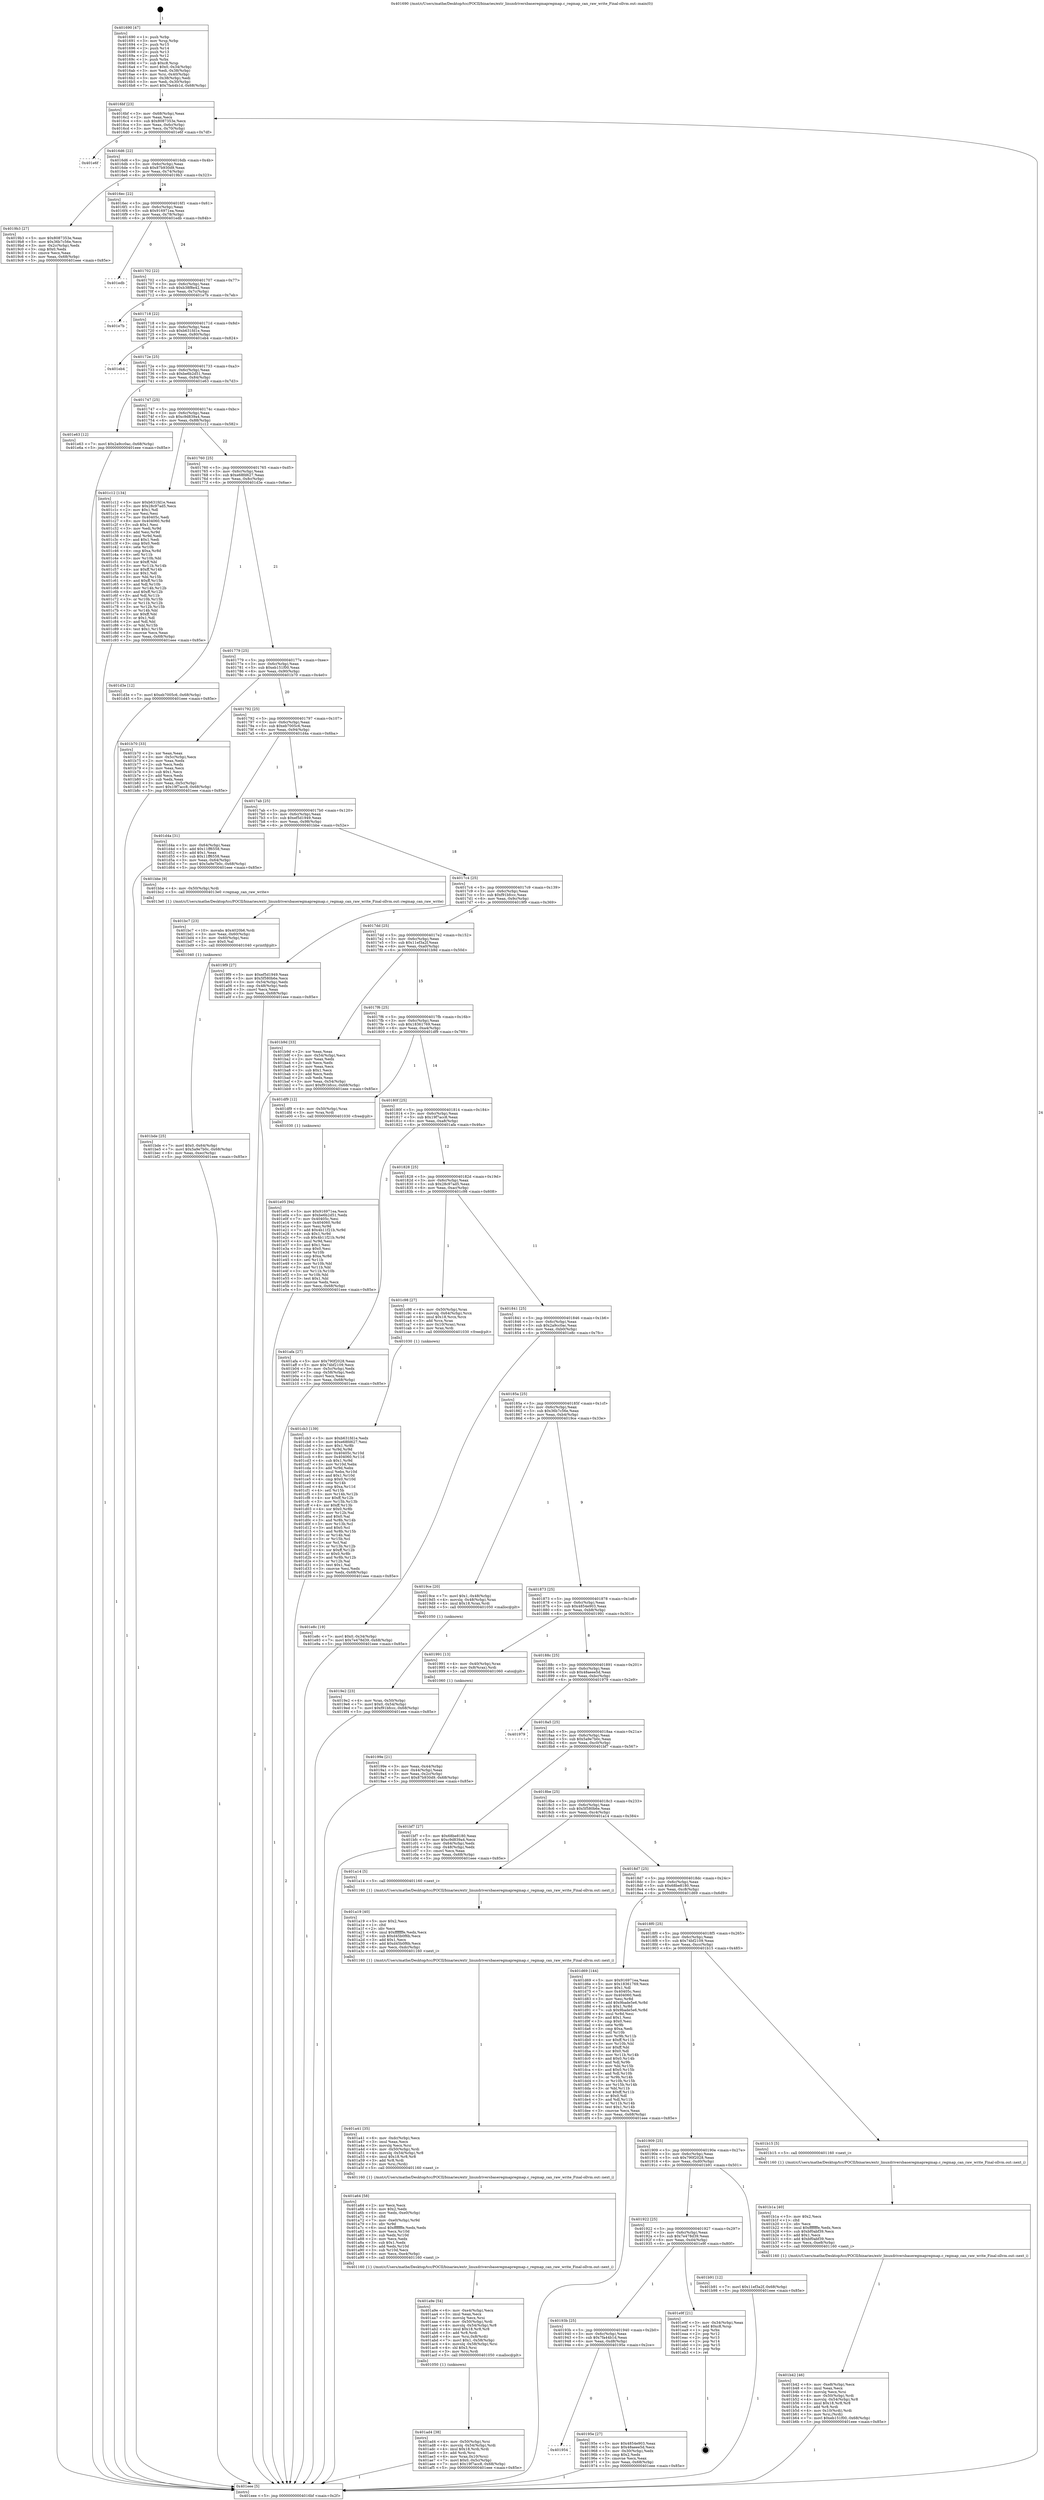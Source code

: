 digraph "0x401690" {
  label = "0x401690 (/mnt/c/Users/mathe/Desktop/tcc/POCII/binaries/extr_linuxdriversbaseregmapregmap.c_regmap_can_raw_write_Final-ollvm.out::main(0))"
  labelloc = "t"
  node[shape=record]

  Entry [label="",width=0.3,height=0.3,shape=circle,fillcolor=black,style=filled]
  "0x4016bf" [label="{
     0x4016bf [23]\l
     | [instrs]\l
     &nbsp;&nbsp;0x4016bf \<+3\>: mov -0x68(%rbp),%eax\l
     &nbsp;&nbsp;0x4016c2 \<+2\>: mov %eax,%ecx\l
     &nbsp;&nbsp;0x4016c4 \<+6\>: sub $0x8087353e,%ecx\l
     &nbsp;&nbsp;0x4016ca \<+3\>: mov %eax,-0x6c(%rbp)\l
     &nbsp;&nbsp;0x4016cd \<+3\>: mov %ecx,-0x70(%rbp)\l
     &nbsp;&nbsp;0x4016d0 \<+6\>: je 0000000000401e6f \<main+0x7df\>\l
  }"]
  "0x401e6f" [label="{
     0x401e6f\l
  }", style=dashed]
  "0x4016d6" [label="{
     0x4016d6 [22]\l
     | [instrs]\l
     &nbsp;&nbsp;0x4016d6 \<+5\>: jmp 00000000004016db \<main+0x4b\>\l
     &nbsp;&nbsp;0x4016db \<+3\>: mov -0x6c(%rbp),%eax\l
     &nbsp;&nbsp;0x4016de \<+5\>: sub $0x87b930d9,%eax\l
     &nbsp;&nbsp;0x4016e3 \<+3\>: mov %eax,-0x74(%rbp)\l
     &nbsp;&nbsp;0x4016e6 \<+6\>: je 00000000004019b3 \<main+0x323\>\l
  }"]
  Exit [label="",width=0.3,height=0.3,shape=circle,fillcolor=black,style=filled,peripheries=2]
  "0x4019b3" [label="{
     0x4019b3 [27]\l
     | [instrs]\l
     &nbsp;&nbsp;0x4019b3 \<+5\>: mov $0x8087353e,%eax\l
     &nbsp;&nbsp;0x4019b8 \<+5\>: mov $0x36b7c56e,%ecx\l
     &nbsp;&nbsp;0x4019bd \<+3\>: mov -0x2c(%rbp),%edx\l
     &nbsp;&nbsp;0x4019c0 \<+3\>: cmp $0x0,%edx\l
     &nbsp;&nbsp;0x4019c3 \<+3\>: cmove %ecx,%eax\l
     &nbsp;&nbsp;0x4019c6 \<+3\>: mov %eax,-0x68(%rbp)\l
     &nbsp;&nbsp;0x4019c9 \<+5\>: jmp 0000000000401eee \<main+0x85e\>\l
  }"]
  "0x4016ec" [label="{
     0x4016ec [22]\l
     | [instrs]\l
     &nbsp;&nbsp;0x4016ec \<+5\>: jmp 00000000004016f1 \<main+0x61\>\l
     &nbsp;&nbsp;0x4016f1 \<+3\>: mov -0x6c(%rbp),%eax\l
     &nbsp;&nbsp;0x4016f4 \<+5\>: sub $0x916971ea,%eax\l
     &nbsp;&nbsp;0x4016f9 \<+3\>: mov %eax,-0x78(%rbp)\l
     &nbsp;&nbsp;0x4016fc \<+6\>: je 0000000000401edb \<main+0x84b\>\l
  }"]
  "0x401e05" [label="{
     0x401e05 [94]\l
     | [instrs]\l
     &nbsp;&nbsp;0x401e05 \<+5\>: mov $0x916971ea,%ecx\l
     &nbsp;&nbsp;0x401e0a \<+5\>: mov $0xbe6b2d51,%edx\l
     &nbsp;&nbsp;0x401e0f \<+7\>: mov 0x40405c,%esi\l
     &nbsp;&nbsp;0x401e16 \<+8\>: mov 0x404060,%r8d\l
     &nbsp;&nbsp;0x401e1e \<+3\>: mov %esi,%r9d\l
     &nbsp;&nbsp;0x401e21 \<+7\>: add $0x4b11f21b,%r9d\l
     &nbsp;&nbsp;0x401e28 \<+4\>: sub $0x1,%r9d\l
     &nbsp;&nbsp;0x401e2c \<+7\>: sub $0x4b11f21b,%r9d\l
     &nbsp;&nbsp;0x401e33 \<+4\>: imul %r9d,%esi\l
     &nbsp;&nbsp;0x401e37 \<+3\>: and $0x1,%esi\l
     &nbsp;&nbsp;0x401e3a \<+3\>: cmp $0x0,%esi\l
     &nbsp;&nbsp;0x401e3d \<+4\>: sete %r10b\l
     &nbsp;&nbsp;0x401e41 \<+4\>: cmp $0xa,%r8d\l
     &nbsp;&nbsp;0x401e45 \<+4\>: setl %r11b\l
     &nbsp;&nbsp;0x401e49 \<+3\>: mov %r10b,%bl\l
     &nbsp;&nbsp;0x401e4c \<+3\>: and %r11b,%bl\l
     &nbsp;&nbsp;0x401e4f \<+3\>: xor %r11b,%r10b\l
     &nbsp;&nbsp;0x401e52 \<+3\>: or %r10b,%bl\l
     &nbsp;&nbsp;0x401e55 \<+3\>: test $0x1,%bl\l
     &nbsp;&nbsp;0x401e58 \<+3\>: cmovne %edx,%ecx\l
     &nbsp;&nbsp;0x401e5b \<+3\>: mov %ecx,-0x68(%rbp)\l
     &nbsp;&nbsp;0x401e5e \<+5\>: jmp 0000000000401eee \<main+0x85e\>\l
  }"]
  "0x401edb" [label="{
     0x401edb\l
  }", style=dashed]
  "0x401702" [label="{
     0x401702 [22]\l
     | [instrs]\l
     &nbsp;&nbsp;0x401702 \<+5\>: jmp 0000000000401707 \<main+0x77\>\l
     &nbsp;&nbsp;0x401707 \<+3\>: mov -0x6c(%rbp),%eax\l
     &nbsp;&nbsp;0x40170a \<+5\>: sub $0xb38f8e42,%eax\l
     &nbsp;&nbsp;0x40170f \<+3\>: mov %eax,-0x7c(%rbp)\l
     &nbsp;&nbsp;0x401712 \<+6\>: je 0000000000401e7b \<main+0x7eb\>\l
  }"]
  "0x401cb3" [label="{
     0x401cb3 [139]\l
     | [instrs]\l
     &nbsp;&nbsp;0x401cb3 \<+5\>: mov $0xb631fd1e,%edx\l
     &nbsp;&nbsp;0x401cb8 \<+5\>: mov $0xe68fd627,%esi\l
     &nbsp;&nbsp;0x401cbd \<+3\>: mov $0x1,%r8b\l
     &nbsp;&nbsp;0x401cc0 \<+3\>: xor %r9d,%r9d\l
     &nbsp;&nbsp;0x401cc3 \<+8\>: mov 0x40405c,%r10d\l
     &nbsp;&nbsp;0x401ccb \<+8\>: mov 0x404060,%r11d\l
     &nbsp;&nbsp;0x401cd3 \<+4\>: sub $0x1,%r9d\l
     &nbsp;&nbsp;0x401cd7 \<+3\>: mov %r10d,%ebx\l
     &nbsp;&nbsp;0x401cda \<+3\>: add %r9d,%ebx\l
     &nbsp;&nbsp;0x401cdd \<+4\>: imul %ebx,%r10d\l
     &nbsp;&nbsp;0x401ce1 \<+4\>: and $0x1,%r10d\l
     &nbsp;&nbsp;0x401ce5 \<+4\>: cmp $0x0,%r10d\l
     &nbsp;&nbsp;0x401ce9 \<+4\>: sete %r14b\l
     &nbsp;&nbsp;0x401ced \<+4\>: cmp $0xa,%r11d\l
     &nbsp;&nbsp;0x401cf1 \<+4\>: setl %r15b\l
     &nbsp;&nbsp;0x401cf5 \<+3\>: mov %r14b,%r12b\l
     &nbsp;&nbsp;0x401cf8 \<+4\>: xor $0xff,%r12b\l
     &nbsp;&nbsp;0x401cfc \<+3\>: mov %r15b,%r13b\l
     &nbsp;&nbsp;0x401cff \<+4\>: xor $0xff,%r13b\l
     &nbsp;&nbsp;0x401d03 \<+4\>: xor $0x0,%r8b\l
     &nbsp;&nbsp;0x401d07 \<+3\>: mov %r12b,%al\l
     &nbsp;&nbsp;0x401d0a \<+2\>: and $0x0,%al\l
     &nbsp;&nbsp;0x401d0c \<+3\>: and %r8b,%r14b\l
     &nbsp;&nbsp;0x401d0f \<+3\>: mov %r13b,%cl\l
     &nbsp;&nbsp;0x401d12 \<+3\>: and $0x0,%cl\l
     &nbsp;&nbsp;0x401d15 \<+3\>: and %r8b,%r15b\l
     &nbsp;&nbsp;0x401d18 \<+3\>: or %r14b,%al\l
     &nbsp;&nbsp;0x401d1b \<+3\>: or %r15b,%cl\l
     &nbsp;&nbsp;0x401d1e \<+2\>: xor %cl,%al\l
     &nbsp;&nbsp;0x401d20 \<+3\>: or %r13b,%r12b\l
     &nbsp;&nbsp;0x401d23 \<+4\>: xor $0xff,%r12b\l
     &nbsp;&nbsp;0x401d27 \<+4\>: or $0x0,%r8b\l
     &nbsp;&nbsp;0x401d2b \<+3\>: and %r8b,%r12b\l
     &nbsp;&nbsp;0x401d2e \<+3\>: or %r12b,%al\l
     &nbsp;&nbsp;0x401d31 \<+2\>: test $0x1,%al\l
     &nbsp;&nbsp;0x401d33 \<+3\>: cmovne %esi,%edx\l
     &nbsp;&nbsp;0x401d36 \<+3\>: mov %edx,-0x68(%rbp)\l
     &nbsp;&nbsp;0x401d39 \<+5\>: jmp 0000000000401eee \<main+0x85e\>\l
  }"]
  "0x401e7b" [label="{
     0x401e7b\l
  }", style=dashed]
  "0x401718" [label="{
     0x401718 [22]\l
     | [instrs]\l
     &nbsp;&nbsp;0x401718 \<+5\>: jmp 000000000040171d \<main+0x8d\>\l
     &nbsp;&nbsp;0x40171d \<+3\>: mov -0x6c(%rbp),%eax\l
     &nbsp;&nbsp;0x401720 \<+5\>: sub $0xb631fd1e,%eax\l
     &nbsp;&nbsp;0x401725 \<+3\>: mov %eax,-0x80(%rbp)\l
     &nbsp;&nbsp;0x401728 \<+6\>: je 0000000000401eb4 \<main+0x824\>\l
  }"]
  "0x401bde" [label="{
     0x401bde [25]\l
     | [instrs]\l
     &nbsp;&nbsp;0x401bde \<+7\>: movl $0x0,-0x64(%rbp)\l
     &nbsp;&nbsp;0x401be5 \<+7\>: movl $0x5a9e7b0c,-0x68(%rbp)\l
     &nbsp;&nbsp;0x401bec \<+6\>: mov %eax,-0xec(%rbp)\l
     &nbsp;&nbsp;0x401bf2 \<+5\>: jmp 0000000000401eee \<main+0x85e\>\l
  }"]
  "0x401eb4" [label="{
     0x401eb4\l
  }", style=dashed]
  "0x40172e" [label="{
     0x40172e [25]\l
     | [instrs]\l
     &nbsp;&nbsp;0x40172e \<+5\>: jmp 0000000000401733 \<main+0xa3\>\l
     &nbsp;&nbsp;0x401733 \<+3\>: mov -0x6c(%rbp),%eax\l
     &nbsp;&nbsp;0x401736 \<+5\>: sub $0xbe6b2d51,%eax\l
     &nbsp;&nbsp;0x40173b \<+6\>: mov %eax,-0x84(%rbp)\l
     &nbsp;&nbsp;0x401741 \<+6\>: je 0000000000401e63 \<main+0x7d3\>\l
  }"]
  "0x401bc7" [label="{
     0x401bc7 [23]\l
     | [instrs]\l
     &nbsp;&nbsp;0x401bc7 \<+10\>: movabs $0x4020b6,%rdi\l
     &nbsp;&nbsp;0x401bd1 \<+3\>: mov %eax,-0x60(%rbp)\l
     &nbsp;&nbsp;0x401bd4 \<+3\>: mov -0x60(%rbp),%esi\l
     &nbsp;&nbsp;0x401bd7 \<+2\>: mov $0x0,%al\l
     &nbsp;&nbsp;0x401bd9 \<+5\>: call 0000000000401040 \<printf@plt\>\l
     | [calls]\l
     &nbsp;&nbsp;0x401040 \{1\} (unknown)\l
  }"]
  "0x401e63" [label="{
     0x401e63 [12]\l
     | [instrs]\l
     &nbsp;&nbsp;0x401e63 \<+7\>: movl $0x2a9cc0ac,-0x68(%rbp)\l
     &nbsp;&nbsp;0x401e6a \<+5\>: jmp 0000000000401eee \<main+0x85e\>\l
  }"]
  "0x401747" [label="{
     0x401747 [25]\l
     | [instrs]\l
     &nbsp;&nbsp;0x401747 \<+5\>: jmp 000000000040174c \<main+0xbc\>\l
     &nbsp;&nbsp;0x40174c \<+3\>: mov -0x6c(%rbp),%eax\l
     &nbsp;&nbsp;0x40174f \<+5\>: sub $0xc9d839a4,%eax\l
     &nbsp;&nbsp;0x401754 \<+6\>: mov %eax,-0x88(%rbp)\l
     &nbsp;&nbsp;0x40175a \<+6\>: je 0000000000401c12 \<main+0x582\>\l
  }"]
  "0x401b42" [label="{
     0x401b42 [46]\l
     | [instrs]\l
     &nbsp;&nbsp;0x401b42 \<+6\>: mov -0xe8(%rbp),%ecx\l
     &nbsp;&nbsp;0x401b48 \<+3\>: imul %eax,%ecx\l
     &nbsp;&nbsp;0x401b4b \<+3\>: movslq %ecx,%rsi\l
     &nbsp;&nbsp;0x401b4e \<+4\>: mov -0x50(%rbp),%rdi\l
     &nbsp;&nbsp;0x401b52 \<+4\>: movslq -0x54(%rbp),%r8\l
     &nbsp;&nbsp;0x401b56 \<+4\>: imul $0x18,%r8,%r8\l
     &nbsp;&nbsp;0x401b5a \<+3\>: add %r8,%rdi\l
     &nbsp;&nbsp;0x401b5d \<+4\>: mov 0x10(%rdi),%rdi\l
     &nbsp;&nbsp;0x401b61 \<+3\>: mov %rsi,(%rdi)\l
     &nbsp;&nbsp;0x401b64 \<+7\>: movl $0xeb151f00,-0x68(%rbp)\l
     &nbsp;&nbsp;0x401b6b \<+5\>: jmp 0000000000401eee \<main+0x85e\>\l
  }"]
  "0x401c12" [label="{
     0x401c12 [134]\l
     | [instrs]\l
     &nbsp;&nbsp;0x401c12 \<+5\>: mov $0xb631fd1e,%eax\l
     &nbsp;&nbsp;0x401c17 \<+5\>: mov $0x28c97ad5,%ecx\l
     &nbsp;&nbsp;0x401c1c \<+2\>: mov $0x1,%dl\l
     &nbsp;&nbsp;0x401c1e \<+2\>: xor %esi,%esi\l
     &nbsp;&nbsp;0x401c20 \<+7\>: mov 0x40405c,%edi\l
     &nbsp;&nbsp;0x401c27 \<+8\>: mov 0x404060,%r8d\l
     &nbsp;&nbsp;0x401c2f \<+3\>: sub $0x1,%esi\l
     &nbsp;&nbsp;0x401c32 \<+3\>: mov %edi,%r9d\l
     &nbsp;&nbsp;0x401c35 \<+3\>: add %esi,%r9d\l
     &nbsp;&nbsp;0x401c38 \<+4\>: imul %r9d,%edi\l
     &nbsp;&nbsp;0x401c3c \<+3\>: and $0x1,%edi\l
     &nbsp;&nbsp;0x401c3f \<+3\>: cmp $0x0,%edi\l
     &nbsp;&nbsp;0x401c42 \<+4\>: sete %r10b\l
     &nbsp;&nbsp;0x401c46 \<+4\>: cmp $0xa,%r8d\l
     &nbsp;&nbsp;0x401c4a \<+4\>: setl %r11b\l
     &nbsp;&nbsp;0x401c4e \<+3\>: mov %r10b,%bl\l
     &nbsp;&nbsp;0x401c51 \<+3\>: xor $0xff,%bl\l
     &nbsp;&nbsp;0x401c54 \<+3\>: mov %r11b,%r14b\l
     &nbsp;&nbsp;0x401c57 \<+4\>: xor $0xff,%r14b\l
     &nbsp;&nbsp;0x401c5b \<+3\>: xor $0x1,%dl\l
     &nbsp;&nbsp;0x401c5e \<+3\>: mov %bl,%r15b\l
     &nbsp;&nbsp;0x401c61 \<+4\>: and $0xff,%r15b\l
     &nbsp;&nbsp;0x401c65 \<+3\>: and %dl,%r10b\l
     &nbsp;&nbsp;0x401c68 \<+3\>: mov %r14b,%r12b\l
     &nbsp;&nbsp;0x401c6b \<+4\>: and $0xff,%r12b\l
     &nbsp;&nbsp;0x401c6f \<+3\>: and %dl,%r11b\l
     &nbsp;&nbsp;0x401c72 \<+3\>: or %r10b,%r15b\l
     &nbsp;&nbsp;0x401c75 \<+3\>: or %r11b,%r12b\l
     &nbsp;&nbsp;0x401c78 \<+3\>: xor %r12b,%r15b\l
     &nbsp;&nbsp;0x401c7b \<+3\>: or %r14b,%bl\l
     &nbsp;&nbsp;0x401c7e \<+3\>: xor $0xff,%bl\l
     &nbsp;&nbsp;0x401c81 \<+3\>: or $0x1,%dl\l
     &nbsp;&nbsp;0x401c84 \<+2\>: and %dl,%bl\l
     &nbsp;&nbsp;0x401c86 \<+3\>: or %bl,%r15b\l
     &nbsp;&nbsp;0x401c89 \<+4\>: test $0x1,%r15b\l
     &nbsp;&nbsp;0x401c8d \<+3\>: cmovne %ecx,%eax\l
     &nbsp;&nbsp;0x401c90 \<+3\>: mov %eax,-0x68(%rbp)\l
     &nbsp;&nbsp;0x401c93 \<+5\>: jmp 0000000000401eee \<main+0x85e\>\l
  }"]
  "0x401760" [label="{
     0x401760 [25]\l
     | [instrs]\l
     &nbsp;&nbsp;0x401760 \<+5\>: jmp 0000000000401765 \<main+0xd5\>\l
     &nbsp;&nbsp;0x401765 \<+3\>: mov -0x6c(%rbp),%eax\l
     &nbsp;&nbsp;0x401768 \<+5\>: sub $0xe68fd627,%eax\l
     &nbsp;&nbsp;0x40176d \<+6\>: mov %eax,-0x8c(%rbp)\l
     &nbsp;&nbsp;0x401773 \<+6\>: je 0000000000401d3e \<main+0x6ae\>\l
  }"]
  "0x401b1a" [label="{
     0x401b1a [40]\l
     | [instrs]\l
     &nbsp;&nbsp;0x401b1a \<+5\>: mov $0x2,%ecx\l
     &nbsp;&nbsp;0x401b1f \<+1\>: cltd\l
     &nbsp;&nbsp;0x401b20 \<+2\>: idiv %ecx\l
     &nbsp;&nbsp;0x401b22 \<+6\>: imul $0xfffffffe,%edx,%ecx\l
     &nbsp;&nbsp;0x401b28 \<+6\>: sub $0xbf0abf39,%ecx\l
     &nbsp;&nbsp;0x401b2e \<+3\>: add $0x1,%ecx\l
     &nbsp;&nbsp;0x401b31 \<+6\>: add $0xbf0abf39,%ecx\l
     &nbsp;&nbsp;0x401b37 \<+6\>: mov %ecx,-0xe8(%rbp)\l
     &nbsp;&nbsp;0x401b3d \<+5\>: call 0000000000401160 \<next_i\>\l
     | [calls]\l
     &nbsp;&nbsp;0x401160 \{1\} (/mnt/c/Users/mathe/Desktop/tcc/POCII/binaries/extr_linuxdriversbaseregmapregmap.c_regmap_can_raw_write_Final-ollvm.out::next_i)\l
  }"]
  "0x401d3e" [label="{
     0x401d3e [12]\l
     | [instrs]\l
     &nbsp;&nbsp;0x401d3e \<+7\>: movl $0xeb7005c6,-0x68(%rbp)\l
     &nbsp;&nbsp;0x401d45 \<+5\>: jmp 0000000000401eee \<main+0x85e\>\l
  }"]
  "0x401779" [label="{
     0x401779 [25]\l
     | [instrs]\l
     &nbsp;&nbsp;0x401779 \<+5\>: jmp 000000000040177e \<main+0xee\>\l
     &nbsp;&nbsp;0x40177e \<+3\>: mov -0x6c(%rbp),%eax\l
     &nbsp;&nbsp;0x401781 \<+5\>: sub $0xeb151f00,%eax\l
     &nbsp;&nbsp;0x401786 \<+6\>: mov %eax,-0x90(%rbp)\l
     &nbsp;&nbsp;0x40178c \<+6\>: je 0000000000401b70 \<main+0x4e0\>\l
  }"]
  "0x401ad4" [label="{
     0x401ad4 [38]\l
     | [instrs]\l
     &nbsp;&nbsp;0x401ad4 \<+4\>: mov -0x50(%rbp),%rsi\l
     &nbsp;&nbsp;0x401ad8 \<+4\>: movslq -0x54(%rbp),%rdi\l
     &nbsp;&nbsp;0x401adc \<+4\>: imul $0x18,%rdi,%rdi\l
     &nbsp;&nbsp;0x401ae0 \<+3\>: add %rdi,%rsi\l
     &nbsp;&nbsp;0x401ae3 \<+4\>: mov %rax,0x10(%rsi)\l
     &nbsp;&nbsp;0x401ae7 \<+7\>: movl $0x0,-0x5c(%rbp)\l
     &nbsp;&nbsp;0x401aee \<+7\>: movl $0x19f7acc8,-0x68(%rbp)\l
     &nbsp;&nbsp;0x401af5 \<+5\>: jmp 0000000000401eee \<main+0x85e\>\l
  }"]
  "0x401b70" [label="{
     0x401b70 [33]\l
     | [instrs]\l
     &nbsp;&nbsp;0x401b70 \<+2\>: xor %eax,%eax\l
     &nbsp;&nbsp;0x401b72 \<+3\>: mov -0x5c(%rbp),%ecx\l
     &nbsp;&nbsp;0x401b75 \<+2\>: mov %eax,%edx\l
     &nbsp;&nbsp;0x401b77 \<+2\>: sub %ecx,%edx\l
     &nbsp;&nbsp;0x401b79 \<+2\>: mov %eax,%ecx\l
     &nbsp;&nbsp;0x401b7b \<+3\>: sub $0x1,%ecx\l
     &nbsp;&nbsp;0x401b7e \<+2\>: add %ecx,%edx\l
     &nbsp;&nbsp;0x401b80 \<+2\>: sub %edx,%eax\l
     &nbsp;&nbsp;0x401b82 \<+3\>: mov %eax,-0x5c(%rbp)\l
     &nbsp;&nbsp;0x401b85 \<+7\>: movl $0x19f7acc8,-0x68(%rbp)\l
     &nbsp;&nbsp;0x401b8c \<+5\>: jmp 0000000000401eee \<main+0x85e\>\l
  }"]
  "0x401792" [label="{
     0x401792 [25]\l
     | [instrs]\l
     &nbsp;&nbsp;0x401792 \<+5\>: jmp 0000000000401797 \<main+0x107\>\l
     &nbsp;&nbsp;0x401797 \<+3\>: mov -0x6c(%rbp),%eax\l
     &nbsp;&nbsp;0x40179a \<+5\>: sub $0xeb7005c6,%eax\l
     &nbsp;&nbsp;0x40179f \<+6\>: mov %eax,-0x94(%rbp)\l
     &nbsp;&nbsp;0x4017a5 \<+6\>: je 0000000000401d4a \<main+0x6ba\>\l
  }"]
  "0x401a9e" [label="{
     0x401a9e [54]\l
     | [instrs]\l
     &nbsp;&nbsp;0x401a9e \<+6\>: mov -0xe4(%rbp),%ecx\l
     &nbsp;&nbsp;0x401aa4 \<+3\>: imul %eax,%ecx\l
     &nbsp;&nbsp;0x401aa7 \<+3\>: movslq %ecx,%rsi\l
     &nbsp;&nbsp;0x401aaa \<+4\>: mov -0x50(%rbp),%rdi\l
     &nbsp;&nbsp;0x401aae \<+4\>: movslq -0x54(%rbp),%r8\l
     &nbsp;&nbsp;0x401ab2 \<+4\>: imul $0x18,%r8,%r8\l
     &nbsp;&nbsp;0x401ab6 \<+3\>: add %r8,%rdi\l
     &nbsp;&nbsp;0x401ab9 \<+4\>: mov %rsi,0x8(%rdi)\l
     &nbsp;&nbsp;0x401abd \<+7\>: movl $0x1,-0x58(%rbp)\l
     &nbsp;&nbsp;0x401ac4 \<+4\>: movslq -0x58(%rbp),%rsi\l
     &nbsp;&nbsp;0x401ac8 \<+4\>: shl $0x3,%rsi\l
     &nbsp;&nbsp;0x401acc \<+3\>: mov %rsi,%rdi\l
     &nbsp;&nbsp;0x401acf \<+5\>: call 0000000000401050 \<malloc@plt\>\l
     | [calls]\l
     &nbsp;&nbsp;0x401050 \{1\} (unknown)\l
  }"]
  "0x401d4a" [label="{
     0x401d4a [31]\l
     | [instrs]\l
     &nbsp;&nbsp;0x401d4a \<+3\>: mov -0x64(%rbp),%eax\l
     &nbsp;&nbsp;0x401d4d \<+5\>: add $0x11ff6558,%eax\l
     &nbsp;&nbsp;0x401d52 \<+3\>: add $0x1,%eax\l
     &nbsp;&nbsp;0x401d55 \<+5\>: sub $0x11ff6558,%eax\l
     &nbsp;&nbsp;0x401d5a \<+3\>: mov %eax,-0x64(%rbp)\l
     &nbsp;&nbsp;0x401d5d \<+7\>: movl $0x5a9e7b0c,-0x68(%rbp)\l
     &nbsp;&nbsp;0x401d64 \<+5\>: jmp 0000000000401eee \<main+0x85e\>\l
  }"]
  "0x4017ab" [label="{
     0x4017ab [25]\l
     | [instrs]\l
     &nbsp;&nbsp;0x4017ab \<+5\>: jmp 00000000004017b0 \<main+0x120\>\l
     &nbsp;&nbsp;0x4017b0 \<+3\>: mov -0x6c(%rbp),%eax\l
     &nbsp;&nbsp;0x4017b3 \<+5\>: sub $0xef5d1949,%eax\l
     &nbsp;&nbsp;0x4017b8 \<+6\>: mov %eax,-0x98(%rbp)\l
     &nbsp;&nbsp;0x4017be \<+6\>: je 0000000000401bbe \<main+0x52e\>\l
  }"]
  "0x401a64" [label="{
     0x401a64 [58]\l
     | [instrs]\l
     &nbsp;&nbsp;0x401a64 \<+2\>: xor %ecx,%ecx\l
     &nbsp;&nbsp;0x401a66 \<+5\>: mov $0x2,%edx\l
     &nbsp;&nbsp;0x401a6b \<+6\>: mov %edx,-0xe0(%rbp)\l
     &nbsp;&nbsp;0x401a71 \<+1\>: cltd\l
     &nbsp;&nbsp;0x401a72 \<+7\>: mov -0xe0(%rbp),%r9d\l
     &nbsp;&nbsp;0x401a79 \<+3\>: idiv %r9d\l
     &nbsp;&nbsp;0x401a7c \<+6\>: imul $0xfffffffe,%edx,%edx\l
     &nbsp;&nbsp;0x401a82 \<+3\>: mov %ecx,%r10d\l
     &nbsp;&nbsp;0x401a85 \<+3\>: sub %edx,%r10d\l
     &nbsp;&nbsp;0x401a88 \<+2\>: mov %ecx,%edx\l
     &nbsp;&nbsp;0x401a8a \<+3\>: sub $0x1,%edx\l
     &nbsp;&nbsp;0x401a8d \<+3\>: add %edx,%r10d\l
     &nbsp;&nbsp;0x401a90 \<+3\>: sub %r10d,%ecx\l
     &nbsp;&nbsp;0x401a93 \<+6\>: mov %ecx,-0xe4(%rbp)\l
     &nbsp;&nbsp;0x401a99 \<+5\>: call 0000000000401160 \<next_i\>\l
     | [calls]\l
     &nbsp;&nbsp;0x401160 \{1\} (/mnt/c/Users/mathe/Desktop/tcc/POCII/binaries/extr_linuxdriversbaseregmapregmap.c_regmap_can_raw_write_Final-ollvm.out::next_i)\l
  }"]
  "0x401bbe" [label="{
     0x401bbe [9]\l
     | [instrs]\l
     &nbsp;&nbsp;0x401bbe \<+4\>: mov -0x50(%rbp),%rdi\l
     &nbsp;&nbsp;0x401bc2 \<+5\>: call 00000000004013e0 \<regmap_can_raw_write\>\l
     | [calls]\l
     &nbsp;&nbsp;0x4013e0 \{1\} (/mnt/c/Users/mathe/Desktop/tcc/POCII/binaries/extr_linuxdriversbaseregmapregmap.c_regmap_can_raw_write_Final-ollvm.out::regmap_can_raw_write)\l
  }"]
  "0x4017c4" [label="{
     0x4017c4 [25]\l
     | [instrs]\l
     &nbsp;&nbsp;0x4017c4 \<+5\>: jmp 00000000004017c9 \<main+0x139\>\l
     &nbsp;&nbsp;0x4017c9 \<+3\>: mov -0x6c(%rbp),%eax\l
     &nbsp;&nbsp;0x4017cc \<+5\>: sub $0xf91bfccc,%eax\l
     &nbsp;&nbsp;0x4017d1 \<+6\>: mov %eax,-0x9c(%rbp)\l
     &nbsp;&nbsp;0x4017d7 \<+6\>: je 00000000004019f9 \<main+0x369\>\l
  }"]
  "0x401a41" [label="{
     0x401a41 [35]\l
     | [instrs]\l
     &nbsp;&nbsp;0x401a41 \<+6\>: mov -0xdc(%rbp),%ecx\l
     &nbsp;&nbsp;0x401a47 \<+3\>: imul %eax,%ecx\l
     &nbsp;&nbsp;0x401a4a \<+3\>: movslq %ecx,%rsi\l
     &nbsp;&nbsp;0x401a4d \<+4\>: mov -0x50(%rbp),%rdi\l
     &nbsp;&nbsp;0x401a51 \<+4\>: movslq -0x54(%rbp),%r8\l
     &nbsp;&nbsp;0x401a55 \<+4\>: imul $0x18,%r8,%r8\l
     &nbsp;&nbsp;0x401a59 \<+3\>: add %r8,%rdi\l
     &nbsp;&nbsp;0x401a5c \<+3\>: mov %rsi,(%rdi)\l
     &nbsp;&nbsp;0x401a5f \<+5\>: call 0000000000401160 \<next_i\>\l
     | [calls]\l
     &nbsp;&nbsp;0x401160 \{1\} (/mnt/c/Users/mathe/Desktop/tcc/POCII/binaries/extr_linuxdriversbaseregmapregmap.c_regmap_can_raw_write_Final-ollvm.out::next_i)\l
  }"]
  "0x4019f9" [label="{
     0x4019f9 [27]\l
     | [instrs]\l
     &nbsp;&nbsp;0x4019f9 \<+5\>: mov $0xef5d1949,%eax\l
     &nbsp;&nbsp;0x4019fe \<+5\>: mov $0x5f580b6e,%ecx\l
     &nbsp;&nbsp;0x401a03 \<+3\>: mov -0x54(%rbp),%edx\l
     &nbsp;&nbsp;0x401a06 \<+3\>: cmp -0x48(%rbp),%edx\l
     &nbsp;&nbsp;0x401a09 \<+3\>: cmovl %ecx,%eax\l
     &nbsp;&nbsp;0x401a0c \<+3\>: mov %eax,-0x68(%rbp)\l
     &nbsp;&nbsp;0x401a0f \<+5\>: jmp 0000000000401eee \<main+0x85e\>\l
  }"]
  "0x4017dd" [label="{
     0x4017dd [25]\l
     | [instrs]\l
     &nbsp;&nbsp;0x4017dd \<+5\>: jmp 00000000004017e2 \<main+0x152\>\l
     &nbsp;&nbsp;0x4017e2 \<+3\>: mov -0x6c(%rbp),%eax\l
     &nbsp;&nbsp;0x4017e5 \<+5\>: sub $0x11ef3a2f,%eax\l
     &nbsp;&nbsp;0x4017ea \<+6\>: mov %eax,-0xa0(%rbp)\l
     &nbsp;&nbsp;0x4017f0 \<+6\>: je 0000000000401b9d \<main+0x50d\>\l
  }"]
  "0x401a19" [label="{
     0x401a19 [40]\l
     | [instrs]\l
     &nbsp;&nbsp;0x401a19 \<+5\>: mov $0x2,%ecx\l
     &nbsp;&nbsp;0x401a1e \<+1\>: cltd\l
     &nbsp;&nbsp;0x401a1f \<+2\>: idiv %ecx\l
     &nbsp;&nbsp;0x401a21 \<+6\>: imul $0xfffffffe,%edx,%ecx\l
     &nbsp;&nbsp;0x401a27 \<+6\>: sub $0xd45b0f6b,%ecx\l
     &nbsp;&nbsp;0x401a2d \<+3\>: add $0x1,%ecx\l
     &nbsp;&nbsp;0x401a30 \<+6\>: add $0xd45b0f6b,%ecx\l
     &nbsp;&nbsp;0x401a36 \<+6\>: mov %ecx,-0xdc(%rbp)\l
     &nbsp;&nbsp;0x401a3c \<+5\>: call 0000000000401160 \<next_i\>\l
     | [calls]\l
     &nbsp;&nbsp;0x401160 \{1\} (/mnt/c/Users/mathe/Desktop/tcc/POCII/binaries/extr_linuxdriversbaseregmapregmap.c_regmap_can_raw_write_Final-ollvm.out::next_i)\l
  }"]
  "0x401b9d" [label="{
     0x401b9d [33]\l
     | [instrs]\l
     &nbsp;&nbsp;0x401b9d \<+2\>: xor %eax,%eax\l
     &nbsp;&nbsp;0x401b9f \<+3\>: mov -0x54(%rbp),%ecx\l
     &nbsp;&nbsp;0x401ba2 \<+2\>: mov %eax,%edx\l
     &nbsp;&nbsp;0x401ba4 \<+2\>: sub %ecx,%edx\l
     &nbsp;&nbsp;0x401ba6 \<+2\>: mov %eax,%ecx\l
     &nbsp;&nbsp;0x401ba8 \<+3\>: sub $0x1,%ecx\l
     &nbsp;&nbsp;0x401bab \<+2\>: add %ecx,%edx\l
     &nbsp;&nbsp;0x401bad \<+2\>: sub %edx,%eax\l
     &nbsp;&nbsp;0x401baf \<+3\>: mov %eax,-0x54(%rbp)\l
     &nbsp;&nbsp;0x401bb2 \<+7\>: movl $0xf91bfccc,-0x68(%rbp)\l
     &nbsp;&nbsp;0x401bb9 \<+5\>: jmp 0000000000401eee \<main+0x85e\>\l
  }"]
  "0x4017f6" [label="{
     0x4017f6 [25]\l
     | [instrs]\l
     &nbsp;&nbsp;0x4017f6 \<+5\>: jmp 00000000004017fb \<main+0x16b\>\l
     &nbsp;&nbsp;0x4017fb \<+3\>: mov -0x6c(%rbp),%eax\l
     &nbsp;&nbsp;0x4017fe \<+5\>: sub $0x18361769,%eax\l
     &nbsp;&nbsp;0x401803 \<+6\>: mov %eax,-0xa4(%rbp)\l
     &nbsp;&nbsp;0x401809 \<+6\>: je 0000000000401df9 \<main+0x769\>\l
  }"]
  "0x4019e2" [label="{
     0x4019e2 [23]\l
     | [instrs]\l
     &nbsp;&nbsp;0x4019e2 \<+4\>: mov %rax,-0x50(%rbp)\l
     &nbsp;&nbsp;0x4019e6 \<+7\>: movl $0x0,-0x54(%rbp)\l
     &nbsp;&nbsp;0x4019ed \<+7\>: movl $0xf91bfccc,-0x68(%rbp)\l
     &nbsp;&nbsp;0x4019f4 \<+5\>: jmp 0000000000401eee \<main+0x85e\>\l
  }"]
  "0x401df9" [label="{
     0x401df9 [12]\l
     | [instrs]\l
     &nbsp;&nbsp;0x401df9 \<+4\>: mov -0x50(%rbp),%rax\l
     &nbsp;&nbsp;0x401dfd \<+3\>: mov %rax,%rdi\l
     &nbsp;&nbsp;0x401e00 \<+5\>: call 0000000000401030 \<free@plt\>\l
     | [calls]\l
     &nbsp;&nbsp;0x401030 \{1\} (unknown)\l
  }"]
  "0x40180f" [label="{
     0x40180f [25]\l
     | [instrs]\l
     &nbsp;&nbsp;0x40180f \<+5\>: jmp 0000000000401814 \<main+0x184\>\l
     &nbsp;&nbsp;0x401814 \<+3\>: mov -0x6c(%rbp),%eax\l
     &nbsp;&nbsp;0x401817 \<+5\>: sub $0x19f7acc8,%eax\l
     &nbsp;&nbsp;0x40181c \<+6\>: mov %eax,-0xa8(%rbp)\l
     &nbsp;&nbsp;0x401822 \<+6\>: je 0000000000401afa \<main+0x46a\>\l
  }"]
  "0x40199e" [label="{
     0x40199e [21]\l
     | [instrs]\l
     &nbsp;&nbsp;0x40199e \<+3\>: mov %eax,-0x44(%rbp)\l
     &nbsp;&nbsp;0x4019a1 \<+3\>: mov -0x44(%rbp),%eax\l
     &nbsp;&nbsp;0x4019a4 \<+3\>: mov %eax,-0x2c(%rbp)\l
     &nbsp;&nbsp;0x4019a7 \<+7\>: movl $0x87b930d9,-0x68(%rbp)\l
     &nbsp;&nbsp;0x4019ae \<+5\>: jmp 0000000000401eee \<main+0x85e\>\l
  }"]
  "0x401afa" [label="{
     0x401afa [27]\l
     | [instrs]\l
     &nbsp;&nbsp;0x401afa \<+5\>: mov $0x790f2028,%eax\l
     &nbsp;&nbsp;0x401aff \<+5\>: mov $0x74bf2109,%ecx\l
     &nbsp;&nbsp;0x401b04 \<+3\>: mov -0x5c(%rbp),%edx\l
     &nbsp;&nbsp;0x401b07 \<+3\>: cmp -0x58(%rbp),%edx\l
     &nbsp;&nbsp;0x401b0a \<+3\>: cmovl %ecx,%eax\l
     &nbsp;&nbsp;0x401b0d \<+3\>: mov %eax,-0x68(%rbp)\l
     &nbsp;&nbsp;0x401b10 \<+5\>: jmp 0000000000401eee \<main+0x85e\>\l
  }"]
  "0x401828" [label="{
     0x401828 [25]\l
     | [instrs]\l
     &nbsp;&nbsp;0x401828 \<+5\>: jmp 000000000040182d \<main+0x19d\>\l
     &nbsp;&nbsp;0x40182d \<+3\>: mov -0x6c(%rbp),%eax\l
     &nbsp;&nbsp;0x401830 \<+5\>: sub $0x28c97ad5,%eax\l
     &nbsp;&nbsp;0x401835 \<+6\>: mov %eax,-0xac(%rbp)\l
     &nbsp;&nbsp;0x40183b \<+6\>: je 0000000000401c98 \<main+0x608\>\l
  }"]
  "0x401690" [label="{
     0x401690 [47]\l
     | [instrs]\l
     &nbsp;&nbsp;0x401690 \<+1\>: push %rbp\l
     &nbsp;&nbsp;0x401691 \<+3\>: mov %rsp,%rbp\l
     &nbsp;&nbsp;0x401694 \<+2\>: push %r15\l
     &nbsp;&nbsp;0x401696 \<+2\>: push %r14\l
     &nbsp;&nbsp;0x401698 \<+2\>: push %r13\l
     &nbsp;&nbsp;0x40169a \<+2\>: push %r12\l
     &nbsp;&nbsp;0x40169c \<+1\>: push %rbx\l
     &nbsp;&nbsp;0x40169d \<+7\>: sub $0xc8,%rsp\l
     &nbsp;&nbsp;0x4016a4 \<+7\>: movl $0x0,-0x34(%rbp)\l
     &nbsp;&nbsp;0x4016ab \<+3\>: mov %edi,-0x38(%rbp)\l
     &nbsp;&nbsp;0x4016ae \<+4\>: mov %rsi,-0x40(%rbp)\l
     &nbsp;&nbsp;0x4016b2 \<+3\>: mov -0x38(%rbp),%edi\l
     &nbsp;&nbsp;0x4016b5 \<+3\>: mov %edi,-0x30(%rbp)\l
     &nbsp;&nbsp;0x4016b8 \<+7\>: movl $0x7fa44b1d,-0x68(%rbp)\l
  }"]
  "0x401c98" [label="{
     0x401c98 [27]\l
     | [instrs]\l
     &nbsp;&nbsp;0x401c98 \<+4\>: mov -0x50(%rbp),%rax\l
     &nbsp;&nbsp;0x401c9c \<+4\>: movslq -0x64(%rbp),%rcx\l
     &nbsp;&nbsp;0x401ca0 \<+4\>: imul $0x18,%rcx,%rcx\l
     &nbsp;&nbsp;0x401ca4 \<+3\>: add %rcx,%rax\l
     &nbsp;&nbsp;0x401ca7 \<+4\>: mov 0x10(%rax),%rax\l
     &nbsp;&nbsp;0x401cab \<+3\>: mov %rax,%rdi\l
     &nbsp;&nbsp;0x401cae \<+5\>: call 0000000000401030 \<free@plt\>\l
     | [calls]\l
     &nbsp;&nbsp;0x401030 \{1\} (unknown)\l
  }"]
  "0x401841" [label="{
     0x401841 [25]\l
     | [instrs]\l
     &nbsp;&nbsp;0x401841 \<+5\>: jmp 0000000000401846 \<main+0x1b6\>\l
     &nbsp;&nbsp;0x401846 \<+3\>: mov -0x6c(%rbp),%eax\l
     &nbsp;&nbsp;0x401849 \<+5\>: sub $0x2a9cc0ac,%eax\l
     &nbsp;&nbsp;0x40184e \<+6\>: mov %eax,-0xb0(%rbp)\l
     &nbsp;&nbsp;0x401854 \<+6\>: je 0000000000401e8c \<main+0x7fc\>\l
  }"]
  "0x401eee" [label="{
     0x401eee [5]\l
     | [instrs]\l
     &nbsp;&nbsp;0x401eee \<+5\>: jmp 00000000004016bf \<main+0x2f\>\l
  }"]
  "0x401e8c" [label="{
     0x401e8c [19]\l
     | [instrs]\l
     &nbsp;&nbsp;0x401e8c \<+7\>: movl $0x0,-0x34(%rbp)\l
     &nbsp;&nbsp;0x401e93 \<+7\>: movl $0x7e478d39,-0x68(%rbp)\l
     &nbsp;&nbsp;0x401e9a \<+5\>: jmp 0000000000401eee \<main+0x85e\>\l
  }"]
  "0x40185a" [label="{
     0x40185a [25]\l
     | [instrs]\l
     &nbsp;&nbsp;0x40185a \<+5\>: jmp 000000000040185f \<main+0x1cf\>\l
     &nbsp;&nbsp;0x40185f \<+3\>: mov -0x6c(%rbp),%eax\l
     &nbsp;&nbsp;0x401862 \<+5\>: sub $0x36b7c56e,%eax\l
     &nbsp;&nbsp;0x401867 \<+6\>: mov %eax,-0xb4(%rbp)\l
     &nbsp;&nbsp;0x40186d \<+6\>: je 00000000004019ce \<main+0x33e\>\l
  }"]
  "0x401954" [label="{
     0x401954\l
  }", style=dashed]
  "0x4019ce" [label="{
     0x4019ce [20]\l
     | [instrs]\l
     &nbsp;&nbsp;0x4019ce \<+7\>: movl $0x1,-0x48(%rbp)\l
     &nbsp;&nbsp;0x4019d5 \<+4\>: movslq -0x48(%rbp),%rax\l
     &nbsp;&nbsp;0x4019d9 \<+4\>: imul $0x18,%rax,%rdi\l
     &nbsp;&nbsp;0x4019dd \<+5\>: call 0000000000401050 \<malloc@plt\>\l
     | [calls]\l
     &nbsp;&nbsp;0x401050 \{1\} (unknown)\l
  }"]
  "0x401873" [label="{
     0x401873 [25]\l
     | [instrs]\l
     &nbsp;&nbsp;0x401873 \<+5\>: jmp 0000000000401878 \<main+0x1e8\>\l
     &nbsp;&nbsp;0x401878 \<+3\>: mov -0x6c(%rbp),%eax\l
     &nbsp;&nbsp;0x40187b \<+5\>: sub $0x4854e903,%eax\l
     &nbsp;&nbsp;0x401880 \<+6\>: mov %eax,-0xb8(%rbp)\l
     &nbsp;&nbsp;0x401886 \<+6\>: je 0000000000401991 \<main+0x301\>\l
  }"]
  "0x40195e" [label="{
     0x40195e [27]\l
     | [instrs]\l
     &nbsp;&nbsp;0x40195e \<+5\>: mov $0x4854e903,%eax\l
     &nbsp;&nbsp;0x401963 \<+5\>: mov $0x48aeee5d,%ecx\l
     &nbsp;&nbsp;0x401968 \<+3\>: mov -0x30(%rbp),%edx\l
     &nbsp;&nbsp;0x40196b \<+3\>: cmp $0x2,%edx\l
     &nbsp;&nbsp;0x40196e \<+3\>: cmovne %ecx,%eax\l
     &nbsp;&nbsp;0x401971 \<+3\>: mov %eax,-0x68(%rbp)\l
     &nbsp;&nbsp;0x401974 \<+5\>: jmp 0000000000401eee \<main+0x85e\>\l
  }"]
  "0x401991" [label="{
     0x401991 [13]\l
     | [instrs]\l
     &nbsp;&nbsp;0x401991 \<+4\>: mov -0x40(%rbp),%rax\l
     &nbsp;&nbsp;0x401995 \<+4\>: mov 0x8(%rax),%rdi\l
     &nbsp;&nbsp;0x401999 \<+5\>: call 0000000000401060 \<atoi@plt\>\l
     | [calls]\l
     &nbsp;&nbsp;0x401060 \{1\} (unknown)\l
  }"]
  "0x40188c" [label="{
     0x40188c [25]\l
     | [instrs]\l
     &nbsp;&nbsp;0x40188c \<+5\>: jmp 0000000000401891 \<main+0x201\>\l
     &nbsp;&nbsp;0x401891 \<+3\>: mov -0x6c(%rbp),%eax\l
     &nbsp;&nbsp;0x401894 \<+5\>: sub $0x48aeee5d,%eax\l
     &nbsp;&nbsp;0x401899 \<+6\>: mov %eax,-0xbc(%rbp)\l
     &nbsp;&nbsp;0x40189f \<+6\>: je 0000000000401979 \<main+0x2e9\>\l
  }"]
  "0x40193b" [label="{
     0x40193b [25]\l
     | [instrs]\l
     &nbsp;&nbsp;0x40193b \<+5\>: jmp 0000000000401940 \<main+0x2b0\>\l
     &nbsp;&nbsp;0x401940 \<+3\>: mov -0x6c(%rbp),%eax\l
     &nbsp;&nbsp;0x401943 \<+5\>: sub $0x7fa44b1d,%eax\l
     &nbsp;&nbsp;0x401948 \<+6\>: mov %eax,-0xd8(%rbp)\l
     &nbsp;&nbsp;0x40194e \<+6\>: je 000000000040195e \<main+0x2ce\>\l
  }"]
  "0x401979" [label="{
     0x401979\l
  }", style=dashed]
  "0x4018a5" [label="{
     0x4018a5 [25]\l
     | [instrs]\l
     &nbsp;&nbsp;0x4018a5 \<+5\>: jmp 00000000004018aa \<main+0x21a\>\l
     &nbsp;&nbsp;0x4018aa \<+3\>: mov -0x6c(%rbp),%eax\l
     &nbsp;&nbsp;0x4018ad \<+5\>: sub $0x5a9e7b0c,%eax\l
     &nbsp;&nbsp;0x4018b2 \<+6\>: mov %eax,-0xc0(%rbp)\l
     &nbsp;&nbsp;0x4018b8 \<+6\>: je 0000000000401bf7 \<main+0x567\>\l
  }"]
  "0x401e9f" [label="{
     0x401e9f [21]\l
     | [instrs]\l
     &nbsp;&nbsp;0x401e9f \<+3\>: mov -0x34(%rbp),%eax\l
     &nbsp;&nbsp;0x401ea2 \<+7\>: add $0xc8,%rsp\l
     &nbsp;&nbsp;0x401ea9 \<+1\>: pop %rbx\l
     &nbsp;&nbsp;0x401eaa \<+2\>: pop %r12\l
     &nbsp;&nbsp;0x401eac \<+2\>: pop %r13\l
     &nbsp;&nbsp;0x401eae \<+2\>: pop %r14\l
     &nbsp;&nbsp;0x401eb0 \<+2\>: pop %r15\l
     &nbsp;&nbsp;0x401eb2 \<+1\>: pop %rbp\l
     &nbsp;&nbsp;0x401eb3 \<+1\>: ret\l
  }"]
  "0x401bf7" [label="{
     0x401bf7 [27]\l
     | [instrs]\l
     &nbsp;&nbsp;0x401bf7 \<+5\>: mov $0x68be8180,%eax\l
     &nbsp;&nbsp;0x401bfc \<+5\>: mov $0xc9d839a4,%ecx\l
     &nbsp;&nbsp;0x401c01 \<+3\>: mov -0x64(%rbp),%edx\l
     &nbsp;&nbsp;0x401c04 \<+3\>: cmp -0x48(%rbp),%edx\l
     &nbsp;&nbsp;0x401c07 \<+3\>: cmovl %ecx,%eax\l
     &nbsp;&nbsp;0x401c0a \<+3\>: mov %eax,-0x68(%rbp)\l
     &nbsp;&nbsp;0x401c0d \<+5\>: jmp 0000000000401eee \<main+0x85e\>\l
  }"]
  "0x4018be" [label="{
     0x4018be [25]\l
     | [instrs]\l
     &nbsp;&nbsp;0x4018be \<+5\>: jmp 00000000004018c3 \<main+0x233\>\l
     &nbsp;&nbsp;0x4018c3 \<+3\>: mov -0x6c(%rbp),%eax\l
     &nbsp;&nbsp;0x4018c6 \<+5\>: sub $0x5f580b6e,%eax\l
     &nbsp;&nbsp;0x4018cb \<+6\>: mov %eax,-0xc4(%rbp)\l
     &nbsp;&nbsp;0x4018d1 \<+6\>: je 0000000000401a14 \<main+0x384\>\l
  }"]
  "0x401922" [label="{
     0x401922 [25]\l
     | [instrs]\l
     &nbsp;&nbsp;0x401922 \<+5\>: jmp 0000000000401927 \<main+0x297\>\l
     &nbsp;&nbsp;0x401927 \<+3\>: mov -0x6c(%rbp),%eax\l
     &nbsp;&nbsp;0x40192a \<+5\>: sub $0x7e478d39,%eax\l
     &nbsp;&nbsp;0x40192f \<+6\>: mov %eax,-0xd4(%rbp)\l
     &nbsp;&nbsp;0x401935 \<+6\>: je 0000000000401e9f \<main+0x80f\>\l
  }"]
  "0x401a14" [label="{
     0x401a14 [5]\l
     | [instrs]\l
     &nbsp;&nbsp;0x401a14 \<+5\>: call 0000000000401160 \<next_i\>\l
     | [calls]\l
     &nbsp;&nbsp;0x401160 \{1\} (/mnt/c/Users/mathe/Desktop/tcc/POCII/binaries/extr_linuxdriversbaseregmapregmap.c_regmap_can_raw_write_Final-ollvm.out::next_i)\l
  }"]
  "0x4018d7" [label="{
     0x4018d7 [25]\l
     | [instrs]\l
     &nbsp;&nbsp;0x4018d7 \<+5\>: jmp 00000000004018dc \<main+0x24c\>\l
     &nbsp;&nbsp;0x4018dc \<+3\>: mov -0x6c(%rbp),%eax\l
     &nbsp;&nbsp;0x4018df \<+5\>: sub $0x68be8180,%eax\l
     &nbsp;&nbsp;0x4018e4 \<+6\>: mov %eax,-0xc8(%rbp)\l
     &nbsp;&nbsp;0x4018ea \<+6\>: je 0000000000401d69 \<main+0x6d9\>\l
  }"]
  "0x401b91" [label="{
     0x401b91 [12]\l
     | [instrs]\l
     &nbsp;&nbsp;0x401b91 \<+7\>: movl $0x11ef3a2f,-0x68(%rbp)\l
     &nbsp;&nbsp;0x401b98 \<+5\>: jmp 0000000000401eee \<main+0x85e\>\l
  }"]
  "0x401d69" [label="{
     0x401d69 [144]\l
     | [instrs]\l
     &nbsp;&nbsp;0x401d69 \<+5\>: mov $0x916971ea,%eax\l
     &nbsp;&nbsp;0x401d6e \<+5\>: mov $0x18361769,%ecx\l
     &nbsp;&nbsp;0x401d73 \<+2\>: mov $0x1,%dl\l
     &nbsp;&nbsp;0x401d75 \<+7\>: mov 0x40405c,%esi\l
     &nbsp;&nbsp;0x401d7c \<+7\>: mov 0x404060,%edi\l
     &nbsp;&nbsp;0x401d83 \<+3\>: mov %esi,%r8d\l
     &nbsp;&nbsp;0x401d86 \<+7\>: add $0x9bade5e6,%r8d\l
     &nbsp;&nbsp;0x401d8d \<+4\>: sub $0x1,%r8d\l
     &nbsp;&nbsp;0x401d91 \<+7\>: sub $0x9bade5e6,%r8d\l
     &nbsp;&nbsp;0x401d98 \<+4\>: imul %r8d,%esi\l
     &nbsp;&nbsp;0x401d9c \<+3\>: and $0x1,%esi\l
     &nbsp;&nbsp;0x401d9f \<+3\>: cmp $0x0,%esi\l
     &nbsp;&nbsp;0x401da2 \<+4\>: sete %r9b\l
     &nbsp;&nbsp;0x401da6 \<+3\>: cmp $0xa,%edi\l
     &nbsp;&nbsp;0x401da9 \<+4\>: setl %r10b\l
     &nbsp;&nbsp;0x401dad \<+3\>: mov %r9b,%r11b\l
     &nbsp;&nbsp;0x401db0 \<+4\>: xor $0xff,%r11b\l
     &nbsp;&nbsp;0x401db4 \<+3\>: mov %r10b,%bl\l
     &nbsp;&nbsp;0x401db7 \<+3\>: xor $0xff,%bl\l
     &nbsp;&nbsp;0x401dba \<+3\>: xor $0x0,%dl\l
     &nbsp;&nbsp;0x401dbd \<+3\>: mov %r11b,%r14b\l
     &nbsp;&nbsp;0x401dc0 \<+4\>: and $0x0,%r14b\l
     &nbsp;&nbsp;0x401dc4 \<+3\>: and %dl,%r9b\l
     &nbsp;&nbsp;0x401dc7 \<+3\>: mov %bl,%r15b\l
     &nbsp;&nbsp;0x401dca \<+4\>: and $0x0,%r15b\l
     &nbsp;&nbsp;0x401dce \<+3\>: and %dl,%r10b\l
     &nbsp;&nbsp;0x401dd1 \<+3\>: or %r9b,%r14b\l
     &nbsp;&nbsp;0x401dd4 \<+3\>: or %r10b,%r15b\l
     &nbsp;&nbsp;0x401dd7 \<+3\>: xor %r15b,%r14b\l
     &nbsp;&nbsp;0x401dda \<+3\>: or %bl,%r11b\l
     &nbsp;&nbsp;0x401ddd \<+4\>: xor $0xff,%r11b\l
     &nbsp;&nbsp;0x401de1 \<+3\>: or $0x0,%dl\l
     &nbsp;&nbsp;0x401de4 \<+3\>: and %dl,%r11b\l
     &nbsp;&nbsp;0x401de7 \<+3\>: or %r11b,%r14b\l
     &nbsp;&nbsp;0x401dea \<+4\>: test $0x1,%r14b\l
     &nbsp;&nbsp;0x401dee \<+3\>: cmovne %ecx,%eax\l
     &nbsp;&nbsp;0x401df1 \<+3\>: mov %eax,-0x68(%rbp)\l
     &nbsp;&nbsp;0x401df4 \<+5\>: jmp 0000000000401eee \<main+0x85e\>\l
  }"]
  "0x4018f0" [label="{
     0x4018f0 [25]\l
     | [instrs]\l
     &nbsp;&nbsp;0x4018f0 \<+5\>: jmp 00000000004018f5 \<main+0x265\>\l
     &nbsp;&nbsp;0x4018f5 \<+3\>: mov -0x6c(%rbp),%eax\l
     &nbsp;&nbsp;0x4018f8 \<+5\>: sub $0x74bf2109,%eax\l
     &nbsp;&nbsp;0x4018fd \<+6\>: mov %eax,-0xcc(%rbp)\l
     &nbsp;&nbsp;0x401903 \<+6\>: je 0000000000401b15 \<main+0x485\>\l
  }"]
  "0x401909" [label="{
     0x401909 [25]\l
     | [instrs]\l
     &nbsp;&nbsp;0x401909 \<+5\>: jmp 000000000040190e \<main+0x27e\>\l
     &nbsp;&nbsp;0x40190e \<+3\>: mov -0x6c(%rbp),%eax\l
     &nbsp;&nbsp;0x401911 \<+5\>: sub $0x790f2028,%eax\l
     &nbsp;&nbsp;0x401916 \<+6\>: mov %eax,-0xd0(%rbp)\l
     &nbsp;&nbsp;0x40191c \<+6\>: je 0000000000401b91 \<main+0x501\>\l
  }"]
  "0x401b15" [label="{
     0x401b15 [5]\l
     | [instrs]\l
     &nbsp;&nbsp;0x401b15 \<+5\>: call 0000000000401160 \<next_i\>\l
     | [calls]\l
     &nbsp;&nbsp;0x401160 \{1\} (/mnt/c/Users/mathe/Desktop/tcc/POCII/binaries/extr_linuxdriversbaseregmapregmap.c_regmap_can_raw_write_Final-ollvm.out::next_i)\l
  }"]
  Entry -> "0x401690" [label=" 1"]
  "0x4016bf" -> "0x401e6f" [label=" 0"]
  "0x4016bf" -> "0x4016d6" [label=" 25"]
  "0x401e9f" -> Exit [label=" 1"]
  "0x4016d6" -> "0x4019b3" [label=" 1"]
  "0x4016d6" -> "0x4016ec" [label=" 24"]
  "0x401e8c" -> "0x401eee" [label=" 1"]
  "0x4016ec" -> "0x401edb" [label=" 0"]
  "0x4016ec" -> "0x401702" [label=" 24"]
  "0x401e63" -> "0x401eee" [label=" 1"]
  "0x401702" -> "0x401e7b" [label=" 0"]
  "0x401702" -> "0x401718" [label=" 24"]
  "0x401e05" -> "0x401eee" [label=" 1"]
  "0x401718" -> "0x401eb4" [label=" 0"]
  "0x401718" -> "0x40172e" [label=" 24"]
  "0x401df9" -> "0x401e05" [label=" 1"]
  "0x40172e" -> "0x401e63" [label=" 1"]
  "0x40172e" -> "0x401747" [label=" 23"]
  "0x401d69" -> "0x401eee" [label=" 1"]
  "0x401747" -> "0x401c12" [label=" 1"]
  "0x401747" -> "0x401760" [label=" 22"]
  "0x401d4a" -> "0x401eee" [label=" 1"]
  "0x401760" -> "0x401d3e" [label=" 1"]
  "0x401760" -> "0x401779" [label=" 21"]
  "0x401d3e" -> "0x401eee" [label=" 1"]
  "0x401779" -> "0x401b70" [label=" 1"]
  "0x401779" -> "0x401792" [label=" 20"]
  "0x401cb3" -> "0x401eee" [label=" 1"]
  "0x401792" -> "0x401d4a" [label=" 1"]
  "0x401792" -> "0x4017ab" [label=" 19"]
  "0x401c98" -> "0x401cb3" [label=" 1"]
  "0x4017ab" -> "0x401bbe" [label=" 1"]
  "0x4017ab" -> "0x4017c4" [label=" 18"]
  "0x401c12" -> "0x401eee" [label=" 1"]
  "0x4017c4" -> "0x4019f9" [label=" 2"]
  "0x4017c4" -> "0x4017dd" [label=" 16"]
  "0x401bf7" -> "0x401eee" [label=" 2"]
  "0x4017dd" -> "0x401b9d" [label=" 1"]
  "0x4017dd" -> "0x4017f6" [label=" 15"]
  "0x401bde" -> "0x401eee" [label=" 1"]
  "0x4017f6" -> "0x401df9" [label=" 1"]
  "0x4017f6" -> "0x40180f" [label=" 14"]
  "0x401bc7" -> "0x401bde" [label=" 1"]
  "0x40180f" -> "0x401afa" [label=" 2"]
  "0x40180f" -> "0x401828" [label=" 12"]
  "0x401bbe" -> "0x401bc7" [label=" 1"]
  "0x401828" -> "0x401c98" [label=" 1"]
  "0x401828" -> "0x401841" [label=" 11"]
  "0x401b9d" -> "0x401eee" [label=" 1"]
  "0x401841" -> "0x401e8c" [label=" 1"]
  "0x401841" -> "0x40185a" [label=" 10"]
  "0x401b91" -> "0x401eee" [label=" 1"]
  "0x40185a" -> "0x4019ce" [label=" 1"]
  "0x40185a" -> "0x401873" [label=" 9"]
  "0x401b70" -> "0x401eee" [label=" 1"]
  "0x401873" -> "0x401991" [label=" 1"]
  "0x401873" -> "0x40188c" [label=" 8"]
  "0x401b42" -> "0x401eee" [label=" 1"]
  "0x40188c" -> "0x401979" [label=" 0"]
  "0x40188c" -> "0x4018a5" [label=" 8"]
  "0x401b15" -> "0x401b1a" [label=" 1"]
  "0x4018a5" -> "0x401bf7" [label=" 2"]
  "0x4018a5" -> "0x4018be" [label=" 6"]
  "0x401afa" -> "0x401eee" [label=" 2"]
  "0x4018be" -> "0x401a14" [label=" 1"]
  "0x4018be" -> "0x4018d7" [label=" 5"]
  "0x401a9e" -> "0x401ad4" [label=" 1"]
  "0x4018d7" -> "0x401d69" [label=" 1"]
  "0x4018d7" -> "0x4018f0" [label=" 4"]
  "0x401a64" -> "0x401a9e" [label=" 1"]
  "0x4018f0" -> "0x401b15" [label=" 1"]
  "0x4018f0" -> "0x401909" [label=" 3"]
  "0x401a41" -> "0x401a64" [label=" 1"]
  "0x401909" -> "0x401b91" [label=" 1"]
  "0x401909" -> "0x401922" [label=" 2"]
  "0x401ad4" -> "0x401eee" [label=" 1"]
  "0x401922" -> "0x401e9f" [label=" 1"]
  "0x401922" -> "0x40193b" [label=" 1"]
  "0x401b1a" -> "0x401b42" [label=" 1"]
  "0x40193b" -> "0x40195e" [label=" 1"]
  "0x40193b" -> "0x401954" [label=" 0"]
  "0x40195e" -> "0x401eee" [label=" 1"]
  "0x401690" -> "0x4016bf" [label=" 1"]
  "0x401eee" -> "0x4016bf" [label=" 24"]
  "0x401991" -> "0x40199e" [label=" 1"]
  "0x40199e" -> "0x401eee" [label=" 1"]
  "0x4019b3" -> "0x401eee" [label=" 1"]
  "0x4019ce" -> "0x4019e2" [label=" 1"]
  "0x4019e2" -> "0x401eee" [label=" 1"]
  "0x4019f9" -> "0x401eee" [label=" 2"]
  "0x401a14" -> "0x401a19" [label=" 1"]
  "0x401a19" -> "0x401a41" [label=" 1"]
}
